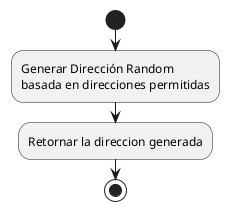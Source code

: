 @startuml CasoDeUsoGenerarMovimientoRandom

start
:Generar Dirección Random\nbasada en direcciones permitidas;
:Retornar la direccion generada;
stop

@enduml
